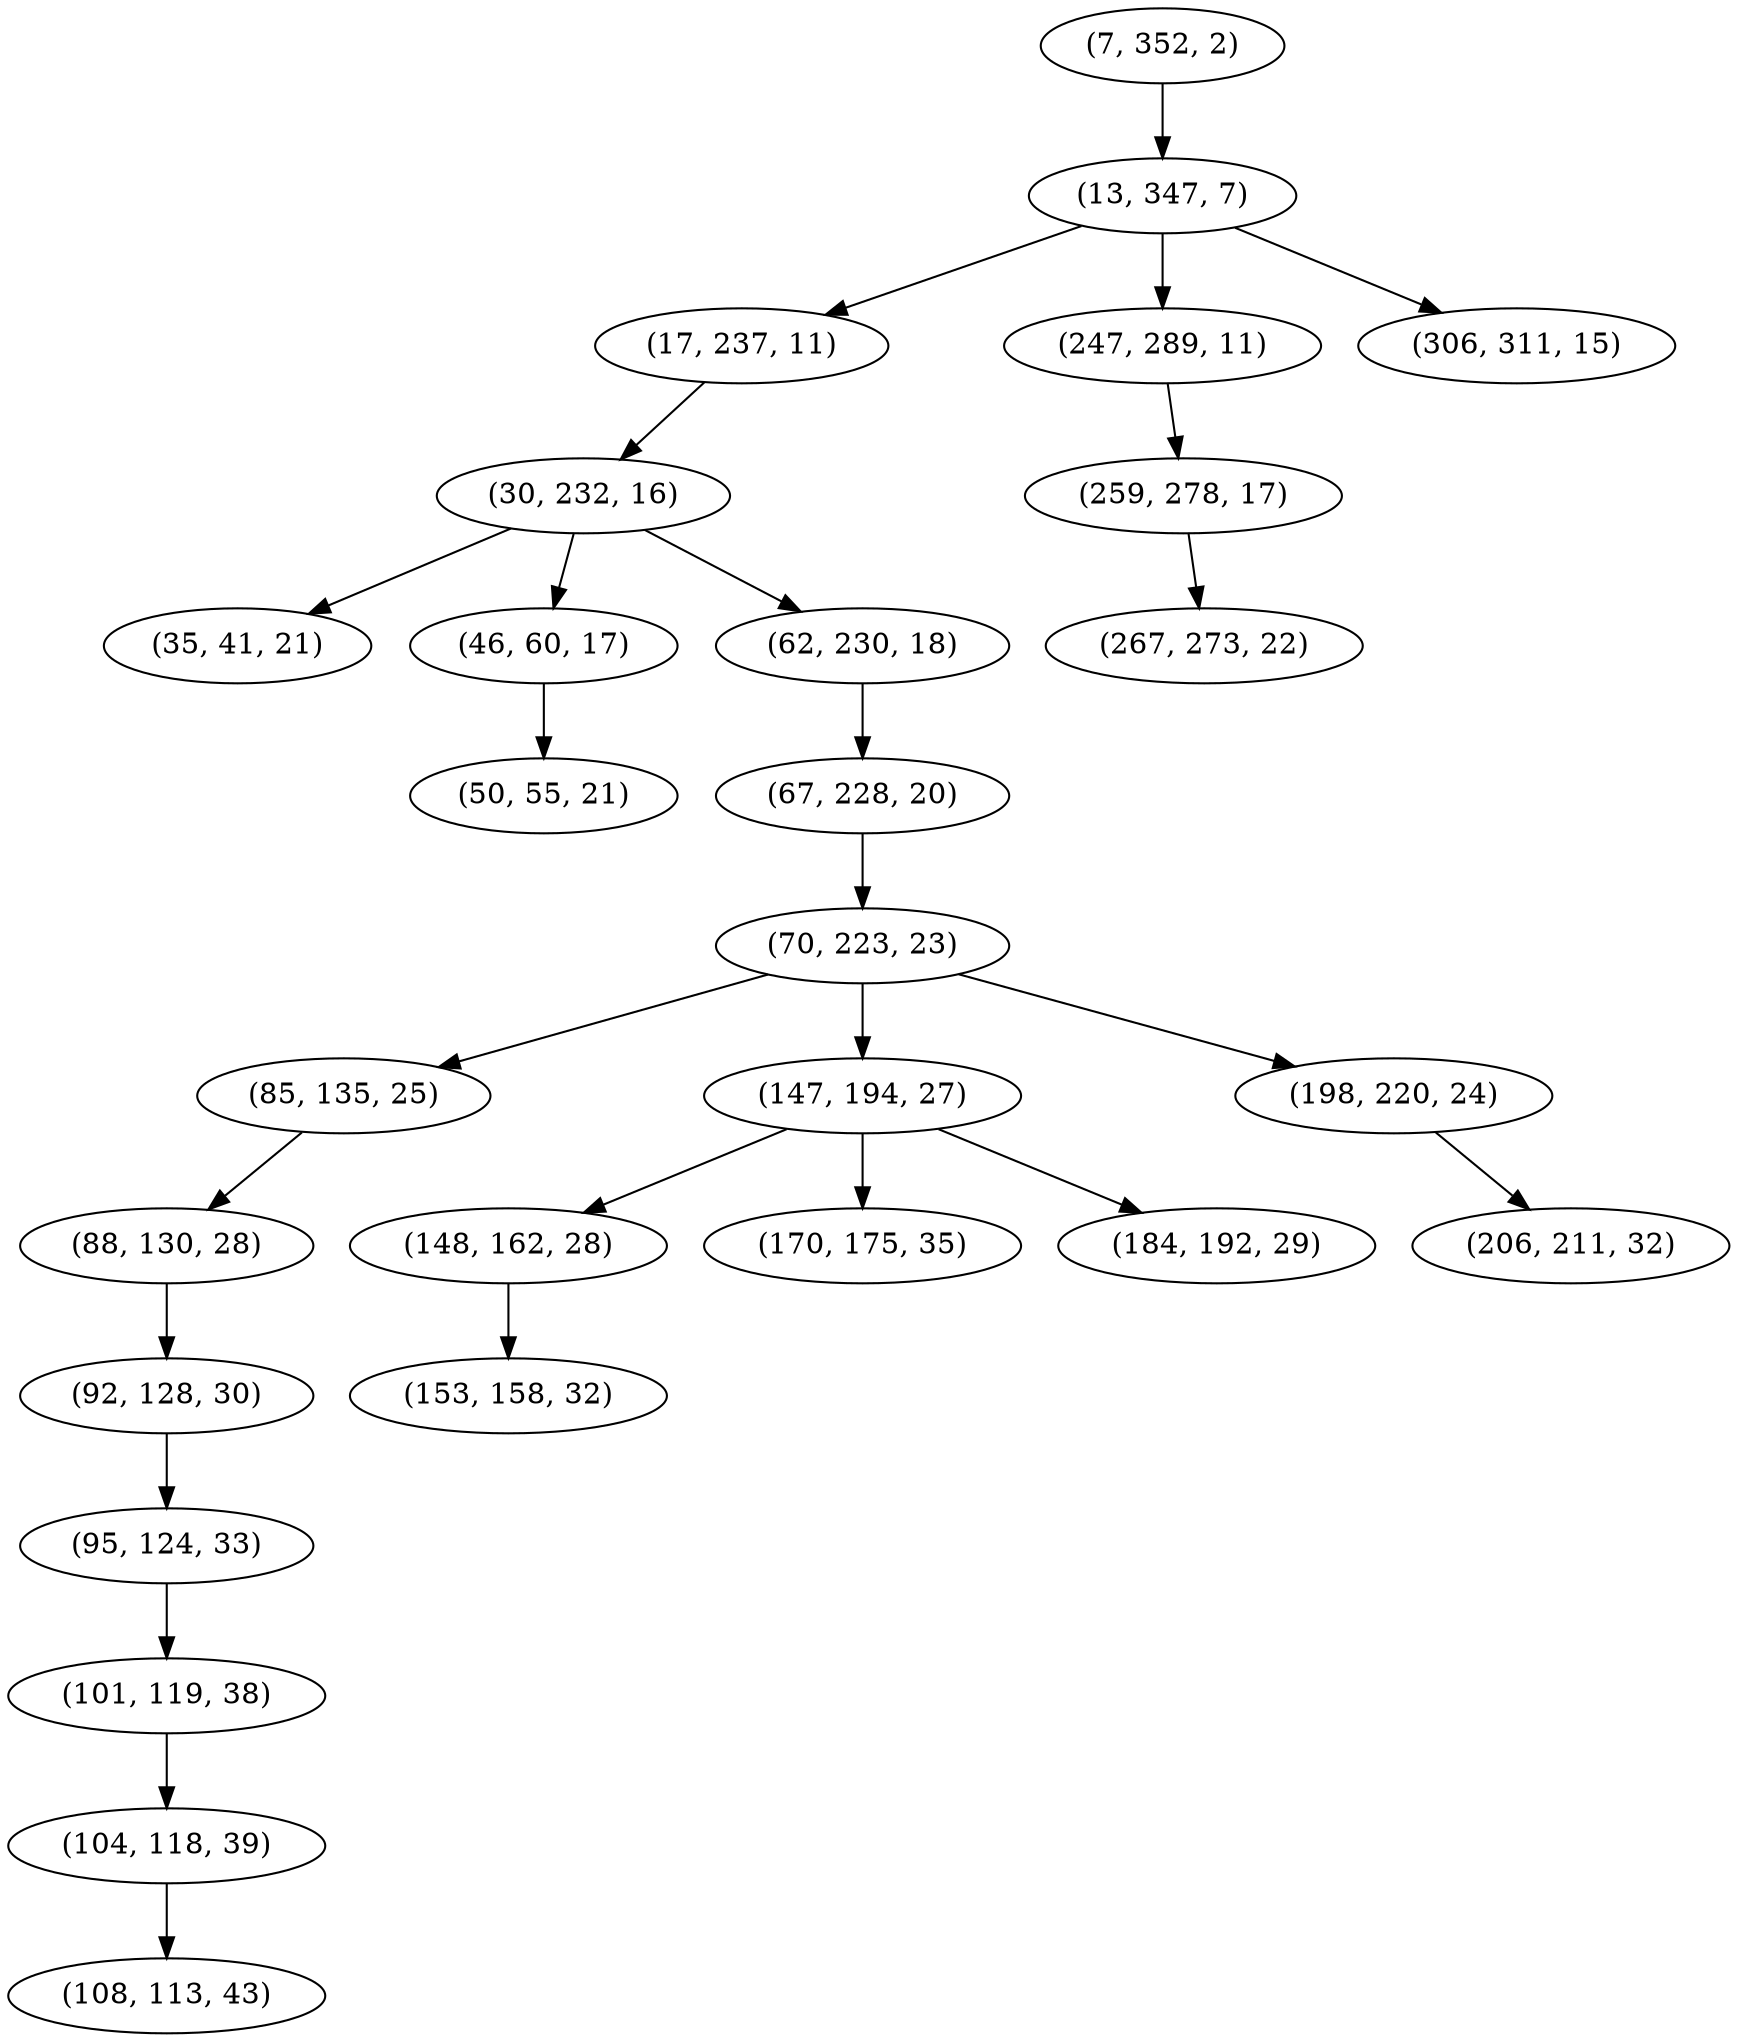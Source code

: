 digraph tree {
    "(7, 352, 2)";
    "(13, 347, 7)";
    "(17, 237, 11)";
    "(30, 232, 16)";
    "(35, 41, 21)";
    "(46, 60, 17)";
    "(50, 55, 21)";
    "(62, 230, 18)";
    "(67, 228, 20)";
    "(70, 223, 23)";
    "(85, 135, 25)";
    "(88, 130, 28)";
    "(92, 128, 30)";
    "(95, 124, 33)";
    "(101, 119, 38)";
    "(104, 118, 39)";
    "(108, 113, 43)";
    "(147, 194, 27)";
    "(148, 162, 28)";
    "(153, 158, 32)";
    "(170, 175, 35)";
    "(184, 192, 29)";
    "(198, 220, 24)";
    "(206, 211, 32)";
    "(247, 289, 11)";
    "(259, 278, 17)";
    "(267, 273, 22)";
    "(306, 311, 15)";
    "(7, 352, 2)" -> "(13, 347, 7)";
    "(13, 347, 7)" -> "(17, 237, 11)";
    "(13, 347, 7)" -> "(247, 289, 11)";
    "(13, 347, 7)" -> "(306, 311, 15)";
    "(17, 237, 11)" -> "(30, 232, 16)";
    "(30, 232, 16)" -> "(35, 41, 21)";
    "(30, 232, 16)" -> "(46, 60, 17)";
    "(30, 232, 16)" -> "(62, 230, 18)";
    "(46, 60, 17)" -> "(50, 55, 21)";
    "(62, 230, 18)" -> "(67, 228, 20)";
    "(67, 228, 20)" -> "(70, 223, 23)";
    "(70, 223, 23)" -> "(85, 135, 25)";
    "(70, 223, 23)" -> "(147, 194, 27)";
    "(70, 223, 23)" -> "(198, 220, 24)";
    "(85, 135, 25)" -> "(88, 130, 28)";
    "(88, 130, 28)" -> "(92, 128, 30)";
    "(92, 128, 30)" -> "(95, 124, 33)";
    "(95, 124, 33)" -> "(101, 119, 38)";
    "(101, 119, 38)" -> "(104, 118, 39)";
    "(104, 118, 39)" -> "(108, 113, 43)";
    "(147, 194, 27)" -> "(148, 162, 28)";
    "(147, 194, 27)" -> "(170, 175, 35)";
    "(147, 194, 27)" -> "(184, 192, 29)";
    "(148, 162, 28)" -> "(153, 158, 32)";
    "(198, 220, 24)" -> "(206, 211, 32)";
    "(247, 289, 11)" -> "(259, 278, 17)";
    "(259, 278, 17)" -> "(267, 273, 22)";
}
